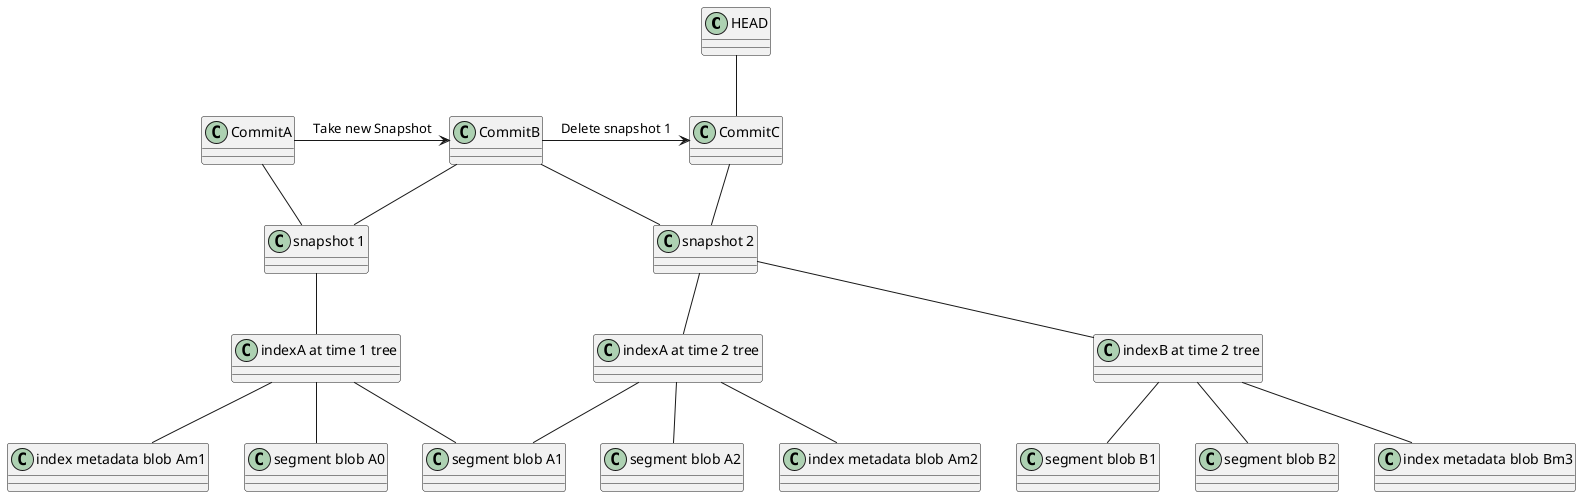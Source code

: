 @startuml
HEAD -- CommitC
CommitA -- "snapshot 1"
CommitB -- "snapshot 1"
CommitB -- "snapshot 2"
CommitC -- "snapshot 2"
CommitA -> CommitB : Take new Snapshot
CommitB -> CommitC : Delete snapshot 1

"snapshot 1" -- "indexA at time 1 tree"
"indexA at time 1 tree" -- "segment blob A0"
"indexA at time 1 tree" -- "segment blob A1"
"indexA at time 1 tree" -- "index metadata blob Am1"

"snapshot 2" -- "indexA at time 2 tree"
"snapshot 2" -- "indexB at time 2 tree"
"indexA at time 2 tree" -- "segment blob A1"
"indexA at time 2 tree" -- "segment blob A2"
"indexA at time 2 tree" -- "index metadata blob Am2"
"indexB at time 2 tree" -- "segment blob B1"
"indexB at time 2 tree" -- "segment blob B2"
"indexB at time 2 tree" -- "index metadata blob Bm3"
@enduml